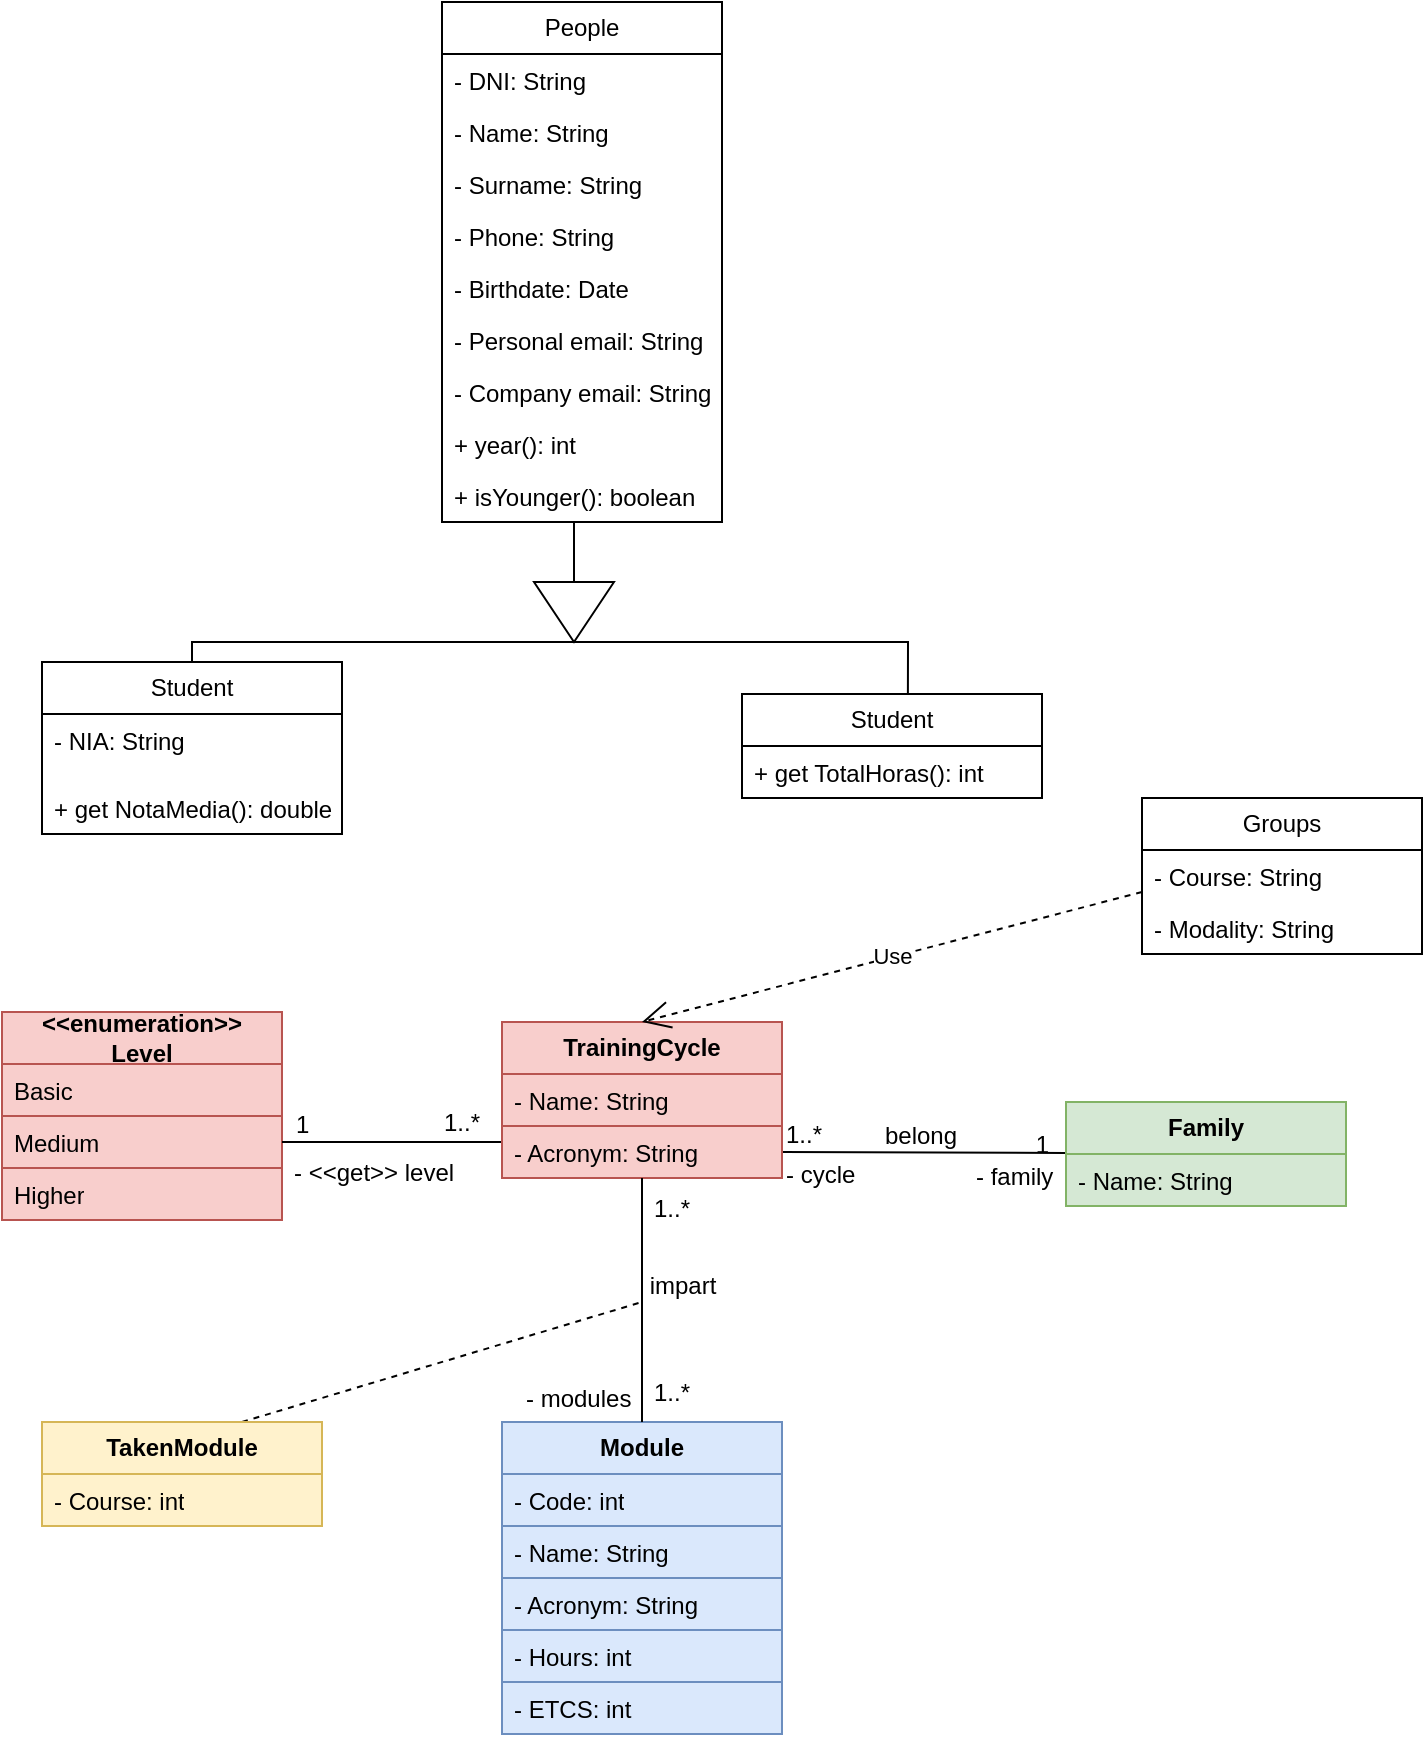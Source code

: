 <mxfile version="22.1.1" type="device">
  <diagram id="C5RBs43oDa-KdzZeNtuy" name="Page-1">
    <mxGraphModel dx="1941" dy="1735" grid="1" gridSize="10" guides="1" tooltips="1" connect="1" arrows="1" fold="1" page="1" pageScale="1" pageWidth="827" pageHeight="1169" math="0" shadow="0">
      <root>
        <mxCell id="WIyWlLk6GJQsqaUBKTNV-0" />
        <mxCell id="WIyWlLk6GJQsqaUBKTNV-1" parent="WIyWlLk6GJQsqaUBKTNV-0" />
        <mxCell id="zkfFHV4jXpPFQw0GAbJ--26" value="" style="endArrow=none;shadow=0;strokeWidth=1;rounded=0;endFill=0;edgeStyle=elbowEdgeStyle;elbow=vertical;exitX=1;exitY=0.5;exitDx=0;exitDy=0;entryX=0;entryY=0.5;entryDx=0;entryDy=0;startArrow=none;startFill=0;" parent="WIyWlLk6GJQsqaUBKTNV-1" source="N_iFI5LS5mEvIL92M4gW-21" target="N_iFI5LS5mEvIL92M4gW-23" edge="1">
          <mxGeometry x="0.5" y="41" relative="1" as="geometry">
            <mxPoint x="380" y="175" as="sourcePoint" />
            <mxPoint x="530" y="190" as="targetPoint" />
            <mxPoint x="-40" y="32" as="offset" />
          </mxGeometry>
        </mxCell>
        <mxCell id="zkfFHV4jXpPFQw0GAbJ--27" value="1..*" style="resizable=0;align=left;verticalAlign=bottom;labelBackgroundColor=none;fontSize=12;" parent="zkfFHV4jXpPFQw0GAbJ--26" connectable="0" vertex="1">
          <mxGeometry x="-1" relative="1" as="geometry">
            <mxPoint as="offset" />
          </mxGeometry>
        </mxCell>
        <mxCell id="zkfFHV4jXpPFQw0GAbJ--28" value="1" style="resizable=0;align=right;verticalAlign=bottom;labelBackgroundColor=none;fontSize=12;" parent="zkfFHV4jXpPFQw0GAbJ--26" connectable="0" vertex="1">
          <mxGeometry x="1" relative="1" as="geometry">
            <mxPoint x="-7" y="4" as="offset" />
          </mxGeometry>
        </mxCell>
        <mxCell id="zkfFHV4jXpPFQw0GAbJ--29" value="belong" style="text;html=1;resizable=0;points=[];;align=center;verticalAlign=middle;labelBackgroundColor=none;rounded=0;shadow=0;strokeWidth=1;fontSize=12;" parent="zkfFHV4jXpPFQw0GAbJ--26" vertex="1" connectable="0">
          <mxGeometry x="0.5" y="49" relative="1" as="geometry">
            <mxPoint x="-38" y="40" as="offset" />
          </mxGeometry>
        </mxCell>
        <mxCell id="N_iFI5LS5mEvIL92M4gW-12" value="&amp;lt;&amp;lt;enumeration&amp;gt;&amp;gt;&lt;br&gt;Level" style="swimlane;fontStyle=1;childLayout=stackLayout;horizontal=1;startSize=26;fillColor=#f8cecc;horizontalStack=0;resizeParent=1;resizeParentMax=0;resizeLast=0;collapsible=1;marginBottom=0;whiteSpace=wrap;html=1;strokeColor=#b85450;" parent="WIyWlLk6GJQsqaUBKTNV-1" vertex="1">
          <mxGeometry x="-20" y="115" width="140" height="104" as="geometry" />
        </mxCell>
        <mxCell id="N_iFI5LS5mEvIL92M4gW-13" value="Basic" style="text;strokeColor=#b85450;fillColor=#f8cecc;align=left;verticalAlign=top;spacingLeft=4;spacingRight=4;overflow=hidden;rotatable=0;points=[[0,0.5],[1,0.5]];portConstraint=eastwest;whiteSpace=wrap;html=1;" parent="N_iFI5LS5mEvIL92M4gW-12" vertex="1">
          <mxGeometry y="26" width="140" height="26" as="geometry" />
        </mxCell>
        <mxCell id="N_iFI5LS5mEvIL92M4gW-14" value="Medium" style="text;strokeColor=#b85450;fillColor=#f8cecc;align=left;verticalAlign=top;spacingLeft=4;spacingRight=4;overflow=hidden;rotatable=0;points=[[0,0.5],[1,0.5]];portConstraint=eastwest;whiteSpace=wrap;html=1;" parent="N_iFI5LS5mEvIL92M4gW-12" vertex="1">
          <mxGeometry y="52" width="140" height="26" as="geometry" />
        </mxCell>
        <mxCell id="yQklLhSMR-dleaem8t0v-22" value="Higher" style="text;strokeColor=#b85450;fillColor=#f8cecc;align=left;verticalAlign=top;spacingLeft=4;spacingRight=4;overflow=hidden;rotatable=0;points=[[0,0.5],[1,0.5]];portConstraint=eastwest;whiteSpace=wrap;html=1;" vertex="1" parent="N_iFI5LS5mEvIL92M4gW-12">
          <mxGeometry y="78" width="140" height="26" as="geometry" />
        </mxCell>
        <mxCell id="N_iFI5LS5mEvIL92M4gW-16" style="edgeStyle=orthogonalEdgeStyle;rounded=0;orthogonalLoop=1;jettySize=auto;html=1;endArrow=none;endFill=0;" parent="WIyWlLk6GJQsqaUBKTNV-1" source="N_iFI5LS5mEvIL92M4gW-14" edge="1">
          <mxGeometry relative="1" as="geometry">
            <mxPoint x="230" y="180" as="targetPoint" />
          </mxGeometry>
        </mxCell>
        <mxCell id="N_iFI5LS5mEvIL92M4gW-17" value="1" style="resizable=0;align=left;verticalAlign=bottom;labelBackgroundColor=none;fontSize=12;" parent="WIyWlLk6GJQsqaUBKTNV-1" connectable="0" vertex="1">
          <mxGeometry x="125" y="180" as="geometry" />
        </mxCell>
        <mxCell id="N_iFI5LS5mEvIL92M4gW-18" value="1..*" style="resizable=0;align=left;verticalAlign=bottom;labelBackgroundColor=none;fontSize=12;" parent="WIyWlLk6GJQsqaUBKTNV-1" connectable="0" vertex="1">
          <mxGeometry x="205" y="173" as="geometry">
            <mxPoint x="-6" y="6" as="offset" />
          </mxGeometry>
        </mxCell>
        <mxCell id="N_iFI5LS5mEvIL92M4gW-19" value="TrainingCycle" style="swimlane;fontStyle=1;childLayout=stackLayout;horizontal=1;startSize=26;fillColor=#f8cecc;horizontalStack=0;resizeParent=1;resizeParentMax=0;resizeLast=0;collapsible=1;marginBottom=0;whiteSpace=wrap;html=1;strokeColor=#b85450;" parent="WIyWlLk6GJQsqaUBKTNV-1" vertex="1">
          <mxGeometry x="230" y="120" width="140" height="78" as="geometry" />
        </mxCell>
        <mxCell id="N_iFI5LS5mEvIL92M4gW-20" value="-&amp;nbsp;Name: String" style="text;strokeColor=#b85450;fillColor=#f8cecc;align=left;verticalAlign=top;spacingLeft=4;spacingRight=4;overflow=hidden;rotatable=0;points=[[0,0.5],[1,0.5]];portConstraint=eastwest;whiteSpace=wrap;html=1;" parent="N_iFI5LS5mEvIL92M4gW-19" vertex="1">
          <mxGeometry y="26" width="140" height="26" as="geometry" />
        </mxCell>
        <mxCell id="N_iFI5LS5mEvIL92M4gW-21" value="- Acronym: String" style="text;strokeColor=#b85450;fillColor=#f8cecc;align=left;verticalAlign=top;spacingLeft=4;spacingRight=4;overflow=hidden;rotatable=0;points=[[0,0.5],[1,0.5]];portConstraint=eastwest;whiteSpace=wrap;html=1;" parent="N_iFI5LS5mEvIL92M4gW-19" vertex="1">
          <mxGeometry y="52" width="140" height="26" as="geometry" />
        </mxCell>
        <mxCell id="N_iFI5LS5mEvIL92M4gW-23" value="Family" style="swimlane;fontStyle=1;childLayout=stackLayout;horizontal=1;startSize=26;fillColor=#d5e8d4;horizontalStack=0;resizeParent=1;resizeParentMax=0;resizeLast=0;collapsible=1;marginBottom=0;whiteSpace=wrap;html=1;strokeColor=#82b366;" parent="WIyWlLk6GJQsqaUBKTNV-1" vertex="1">
          <mxGeometry x="512" y="160" width="140" height="52" as="geometry" />
        </mxCell>
        <mxCell id="N_iFI5LS5mEvIL92M4gW-24" value="-&amp;nbsp;Name: String" style="text;strokeColor=#82b366;fillColor=#d5e8d4;align=left;verticalAlign=top;spacingLeft=4;spacingRight=4;overflow=hidden;rotatable=0;points=[[0,0.5],[1,0.5]];portConstraint=eastwest;whiteSpace=wrap;html=1;" parent="N_iFI5LS5mEvIL92M4gW-23" vertex="1">
          <mxGeometry y="26" width="140" height="26" as="geometry" />
        </mxCell>
        <mxCell id="N_iFI5LS5mEvIL92M4gW-32" value="Module" style="swimlane;fontStyle=1;childLayout=stackLayout;horizontal=1;startSize=26;fillColor=#dae8fc;horizontalStack=0;resizeParent=1;resizeParentMax=0;resizeLast=0;collapsible=1;marginBottom=0;whiteSpace=wrap;html=1;strokeColor=#6c8ebf;" parent="WIyWlLk6GJQsqaUBKTNV-1" vertex="1">
          <mxGeometry x="230" y="320" width="140" height="156" as="geometry" />
        </mxCell>
        <mxCell id="N_iFI5LS5mEvIL92M4gW-33" value="- Code: int" style="text;strokeColor=#6c8ebf;fillColor=#dae8fc;align=left;verticalAlign=top;spacingLeft=4;spacingRight=4;overflow=hidden;rotatable=0;points=[[0,0.5],[1,0.5]];portConstraint=eastwest;whiteSpace=wrap;html=1;" parent="N_iFI5LS5mEvIL92M4gW-32" vertex="1">
          <mxGeometry y="26" width="140" height="26" as="geometry" />
        </mxCell>
        <mxCell id="N_iFI5LS5mEvIL92M4gW-34" value="- Name: String" style="text;strokeColor=#6c8ebf;fillColor=#dae8fc;align=left;verticalAlign=top;spacingLeft=4;spacingRight=4;overflow=hidden;rotatable=0;points=[[0,0.5],[1,0.5]];portConstraint=eastwest;whiteSpace=wrap;html=1;" parent="N_iFI5LS5mEvIL92M4gW-32" vertex="1">
          <mxGeometry y="52" width="140" height="26" as="geometry" />
        </mxCell>
        <mxCell id="N_iFI5LS5mEvIL92M4gW-35" value="- Acronym: String" style="text;strokeColor=#6c8ebf;fillColor=#dae8fc;align=left;verticalAlign=top;spacingLeft=4;spacingRight=4;overflow=hidden;rotatable=0;points=[[0,0.5],[1,0.5]];portConstraint=eastwest;whiteSpace=wrap;html=1;" parent="N_iFI5LS5mEvIL92M4gW-32" vertex="1">
          <mxGeometry y="78" width="140" height="26" as="geometry" />
        </mxCell>
        <mxCell id="N_iFI5LS5mEvIL92M4gW-36" value="- Hours: int" style="text;strokeColor=#6c8ebf;fillColor=#dae8fc;align=left;verticalAlign=top;spacingLeft=4;spacingRight=4;overflow=hidden;rotatable=0;points=[[0,0.5],[1,0.5]];portConstraint=eastwest;whiteSpace=wrap;html=1;" parent="N_iFI5LS5mEvIL92M4gW-32" vertex="1">
          <mxGeometry y="104" width="140" height="26" as="geometry" />
        </mxCell>
        <mxCell id="N_iFI5LS5mEvIL92M4gW-37" value="- ETCS: int" style="text;strokeColor=#6c8ebf;fillColor=#dae8fc;align=left;verticalAlign=top;spacingLeft=4;spacingRight=4;overflow=hidden;rotatable=0;points=[[0,0.5],[1,0.5]];portConstraint=eastwest;whiteSpace=wrap;html=1;" parent="N_iFI5LS5mEvIL92M4gW-32" vertex="1">
          <mxGeometry y="130" width="140" height="26" as="geometry" />
        </mxCell>
        <mxCell id="N_iFI5LS5mEvIL92M4gW-44" style="edgeStyle=orthogonalEdgeStyle;rounded=0;orthogonalLoop=1;jettySize=auto;html=1;endArrow=none;endFill=0;exitX=0.5;exitY=0;exitDx=0;exitDy=0;entryX=0.5;entryY=1;entryDx=0;entryDy=0;" parent="WIyWlLk6GJQsqaUBKTNV-1" source="N_iFI5LS5mEvIL92M4gW-32" target="N_iFI5LS5mEvIL92M4gW-19" edge="1">
          <mxGeometry relative="1" as="geometry">
            <mxPoint x="130" y="221" as="sourcePoint" />
            <mxPoint x="299.02" y="224.988" as="targetPoint" />
          </mxGeometry>
        </mxCell>
        <mxCell id="N_iFI5LS5mEvIL92M4gW-45" value="1..*" style="resizable=0;align=left;verticalAlign=bottom;labelBackgroundColor=none;fontSize=12;" parent="WIyWlLk6GJQsqaUBKTNV-1" connectable="0" vertex="1">
          <mxGeometry x="249" y="208" as="geometry">
            <mxPoint x="55" y="14" as="offset" />
          </mxGeometry>
        </mxCell>
        <mxCell id="N_iFI5LS5mEvIL92M4gW-46" value="1..*" style="resizable=0;align=left;verticalAlign=bottom;labelBackgroundColor=none;fontSize=12;" parent="WIyWlLk6GJQsqaUBKTNV-1" connectable="0" vertex="1">
          <mxGeometry x="249" y="300" as="geometry">
            <mxPoint x="55" y="14" as="offset" />
          </mxGeometry>
        </mxCell>
        <mxCell id="N_iFI5LS5mEvIL92M4gW-48" value="impart" style="text;html=1;resizable=0;points=[];;align=center;verticalAlign=middle;labelBackgroundColor=none;rounded=0;shadow=0;strokeWidth=1;fontSize=12;" parent="WIyWlLk6GJQsqaUBKTNV-1" vertex="1" connectable="0">
          <mxGeometry x="440" y="171" as="geometry">
            <mxPoint x="-120" y="81" as="offset" />
          </mxGeometry>
        </mxCell>
        <mxCell id="yQklLhSMR-dleaem8t0v-0" value="People" style="swimlane;fontStyle=0;childLayout=stackLayout;horizontal=1;startSize=26;fillColor=none;horizontalStack=0;resizeParent=1;resizeParentMax=0;resizeLast=0;collapsible=1;marginBottom=0;whiteSpace=wrap;html=1;" vertex="1" parent="WIyWlLk6GJQsqaUBKTNV-1">
          <mxGeometry x="200" y="-390" width="140" height="260" as="geometry" />
        </mxCell>
        <mxCell id="yQklLhSMR-dleaem8t0v-1" value="- DNI: String" style="text;strokeColor=none;fillColor=none;align=left;verticalAlign=top;spacingLeft=4;spacingRight=4;overflow=hidden;rotatable=0;points=[[0,0.5],[1,0.5]];portConstraint=eastwest;whiteSpace=wrap;html=1;" vertex="1" parent="yQklLhSMR-dleaem8t0v-0">
          <mxGeometry y="26" width="140" height="26" as="geometry" />
        </mxCell>
        <mxCell id="yQklLhSMR-dleaem8t0v-2" value="- Name: String" style="text;strokeColor=none;fillColor=none;align=left;verticalAlign=top;spacingLeft=4;spacingRight=4;overflow=hidden;rotatable=0;points=[[0,0.5],[1,0.5]];portConstraint=eastwest;whiteSpace=wrap;html=1;" vertex="1" parent="yQklLhSMR-dleaem8t0v-0">
          <mxGeometry y="52" width="140" height="26" as="geometry" />
        </mxCell>
        <mxCell id="yQklLhSMR-dleaem8t0v-3" value="- Surname: String" style="text;strokeColor=none;fillColor=none;align=left;verticalAlign=top;spacingLeft=4;spacingRight=4;overflow=hidden;rotatable=0;points=[[0,0.5],[1,0.5]];portConstraint=eastwest;whiteSpace=wrap;html=1;" vertex="1" parent="yQklLhSMR-dleaem8t0v-0">
          <mxGeometry y="78" width="140" height="26" as="geometry" />
        </mxCell>
        <mxCell id="yQklLhSMR-dleaem8t0v-4" value="- Phone: String" style="text;strokeColor=none;fillColor=none;align=left;verticalAlign=top;spacingLeft=4;spacingRight=4;overflow=hidden;rotatable=0;points=[[0,0.5],[1,0.5]];portConstraint=eastwest;whiteSpace=wrap;html=1;" vertex="1" parent="yQklLhSMR-dleaem8t0v-0">
          <mxGeometry y="104" width="140" height="26" as="geometry" />
        </mxCell>
        <mxCell id="yQklLhSMR-dleaem8t0v-5" value="- Birthdate: Date" style="text;strokeColor=none;fillColor=none;align=left;verticalAlign=top;spacingLeft=4;spacingRight=4;overflow=hidden;rotatable=0;points=[[0,0.5],[1,0.5]];portConstraint=eastwest;whiteSpace=wrap;html=1;" vertex="1" parent="yQklLhSMR-dleaem8t0v-0">
          <mxGeometry y="130" width="140" height="26" as="geometry" />
        </mxCell>
        <mxCell id="yQklLhSMR-dleaem8t0v-6" value="- Personal email: String" style="text;strokeColor=none;fillColor=none;align=left;verticalAlign=top;spacingLeft=4;spacingRight=4;overflow=hidden;rotatable=0;points=[[0,0.5],[1,0.5]];portConstraint=eastwest;whiteSpace=wrap;html=1;" vertex="1" parent="yQklLhSMR-dleaem8t0v-0">
          <mxGeometry y="156" width="140" height="26" as="geometry" />
        </mxCell>
        <mxCell id="yQklLhSMR-dleaem8t0v-7" value="- Company email: String" style="text;strokeColor=none;fillColor=none;align=left;verticalAlign=top;spacingLeft=4;spacingRight=4;overflow=hidden;rotatable=0;points=[[0,0.5],[1,0.5]];portConstraint=eastwest;whiteSpace=wrap;html=1;" vertex="1" parent="yQklLhSMR-dleaem8t0v-0">
          <mxGeometry y="182" width="140" height="26" as="geometry" />
        </mxCell>
        <mxCell id="yQklLhSMR-dleaem8t0v-36" value="+ year(): int" style="text;strokeColor=none;fillColor=none;align=left;verticalAlign=top;spacingLeft=4;spacingRight=4;overflow=hidden;rotatable=0;points=[[0,0.5],[1,0.5]];portConstraint=eastwest;whiteSpace=wrap;html=1;" vertex="1" parent="yQklLhSMR-dleaem8t0v-0">
          <mxGeometry y="208" width="140" height="26" as="geometry" />
        </mxCell>
        <mxCell id="yQklLhSMR-dleaem8t0v-37" value="+ isYounger(): boolean" style="text;strokeColor=none;fillColor=none;align=left;verticalAlign=top;spacingLeft=4;spacingRight=4;overflow=hidden;rotatable=0;points=[[0,0.5],[1,0.5]];portConstraint=eastwest;whiteSpace=wrap;html=1;" vertex="1" parent="yQklLhSMR-dleaem8t0v-0">
          <mxGeometry y="234" width="140" height="26" as="geometry" />
        </mxCell>
        <mxCell id="yQklLhSMR-dleaem8t0v-13" value="Groups" style="swimlane;fontStyle=0;childLayout=stackLayout;horizontal=1;startSize=26;fillColor=none;horizontalStack=0;resizeParent=1;resizeParentMax=0;resizeLast=0;collapsible=1;marginBottom=0;whiteSpace=wrap;html=1;" vertex="1" parent="WIyWlLk6GJQsqaUBKTNV-1">
          <mxGeometry x="550" y="8" width="140" height="78" as="geometry" />
        </mxCell>
        <mxCell id="yQklLhSMR-dleaem8t0v-14" value="- Course: String" style="text;strokeColor=none;fillColor=none;align=left;verticalAlign=top;spacingLeft=4;spacingRight=4;overflow=hidden;rotatable=0;points=[[0,0.5],[1,0.5]];portConstraint=eastwest;whiteSpace=wrap;html=1;" vertex="1" parent="yQklLhSMR-dleaem8t0v-13">
          <mxGeometry y="26" width="140" height="26" as="geometry" />
        </mxCell>
        <mxCell id="yQklLhSMR-dleaem8t0v-15" value="- Modality: String" style="text;strokeColor=none;fillColor=none;align=left;verticalAlign=top;spacingLeft=4;spacingRight=4;overflow=hidden;rotatable=0;points=[[0,0.5],[1,0.5]];portConstraint=eastwest;whiteSpace=wrap;html=1;" vertex="1" parent="yQklLhSMR-dleaem8t0v-13">
          <mxGeometry y="52" width="140" height="26" as="geometry" />
        </mxCell>
        <mxCell id="yQklLhSMR-dleaem8t0v-24" value="- &lt;&lt;get&gt;&gt; level" style="resizable=0;align=left;verticalAlign=bottom;labelBackgroundColor=none;fontSize=12;" connectable="0" vertex="1" parent="WIyWlLk6GJQsqaUBKTNV-1">
          <mxGeometry x="54" y="197" as="geometry">
            <mxPoint x="70" y="7" as="offset" />
          </mxGeometry>
        </mxCell>
        <mxCell id="yQklLhSMR-dleaem8t0v-25" value="- cycle" style="resizable=0;align=left;verticalAlign=bottom;labelBackgroundColor=none;fontSize=12;" connectable="0" vertex="1" parent="WIyWlLk6GJQsqaUBKTNV-1">
          <mxGeometry x="300" y="198" as="geometry">
            <mxPoint x="70" y="7" as="offset" />
          </mxGeometry>
        </mxCell>
        <mxCell id="yQklLhSMR-dleaem8t0v-26" value="- family" style="resizable=0;align=left;verticalAlign=bottom;labelBackgroundColor=none;fontSize=12;" connectable="0" vertex="1" parent="WIyWlLk6GJQsqaUBKTNV-1">
          <mxGeometry x="390" y="204" as="geometry">
            <mxPoint x="75" y="2" as="offset" />
          </mxGeometry>
        </mxCell>
        <mxCell id="yQklLhSMR-dleaem8t0v-27" value="- modules" style="resizable=0;align=left;verticalAlign=bottom;labelBackgroundColor=none;fontSize=12;" connectable="0" vertex="1" parent="WIyWlLk6GJQsqaUBKTNV-1">
          <mxGeometry x="170" y="310" as="geometry">
            <mxPoint x="70" y="7" as="offset" />
          </mxGeometry>
        </mxCell>
        <mxCell id="yQklLhSMR-dleaem8t0v-29" value="" style="endArrow=none;dashed=1;html=1;rounded=0;" edge="1" parent="WIyWlLk6GJQsqaUBKTNV-1">
          <mxGeometry width="50" height="50" relative="1" as="geometry">
            <mxPoint x="100" y="320" as="sourcePoint" />
            <mxPoint x="300" y="260" as="targetPoint" />
          </mxGeometry>
        </mxCell>
        <mxCell id="yQklLhSMR-dleaem8t0v-34" value="TakenModule" style="swimlane;fontStyle=1;childLayout=stackLayout;horizontal=1;startSize=26;fillColor=#fff2cc;horizontalStack=0;resizeParent=1;resizeParentMax=0;resizeLast=0;collapsible=1;marginBottom=0;whiteSpace=wrap;html=1;strokeColor=#d6b656;" vertex="1" parent="WIyWlLk6GJQsqaUBKTNV-1">
          <mxGeometry y="320" width="140" height="52" as="geometry" />
        </mxCell>
        <mxCell id="yQklLhSMR-dleaem8t0v-35" value="-&amp;nbsp;Course: int" style="text;strokeColor=#d6b656;fillColor=#fff2cc;align=left;verticalAlign=top;spacingLeft=4;spacingRight=4;overflow=hidden;rotatable=0;points=[[0,0.5],[1,0.5]];portConstraint=eastwest;whiteSpace=wrap;html=1;" vertex="1" parent="yQklLhSMR-dleaem8t0v-34">
          <mxGeometry y="26" width="140" height="26" as="geometry" />
        </mxCell>
        <mxCell id="yQklLhSMR-dleaem8t0v-38" value="" style="triangle;whiteSpace=wrap;html=1;direction=south;" vertex="1" parent="WIyWlLk6GJQsqaUBKTNV-1">
          <mxGeometry x="246" y="-100" width="40" height="30" as="geometry" />
        </mxCell>
        <mxCell id="yQklLhSMR-dleaem8t0v-39" value="" style="endArrow=none;html=1;rounded=0;exitX=0;exitY=0.5;exitDx=0;exitDy=0;" edge="1" parent="WIyWlLk6GJQsqaUBKTNV-1" source="yQklLhSMR-dleaem8t0v-38">
          <mxGeometry width="50" height="50" relative="1" as="geometry">
            <mxPoint x="180" y="-80" as="sourcePoint" />
            <mxPoint x="266" y="-130" as="targetPoint" />
          </mxGeometry>
        </mxCell>
        <mxCell id="yQklLhSMR-dleaem8t0v-40" value="" style="endArrow=none;html=1;rounded=0;entryX=1;entryY=0.5;entryDx=0;entryDy=0;exitX=0.5;exitY=0;exitDx=0;exitDy=0;" edge="1" parent="WIyWlLk6GJQsqaUBKTNV-1" source="yQklLhSMR-dleaem8t0v-42" target="yQklLhSMR-dleaem8t0v-38">
          <mxGeometry width="50" height="50" relative="1" as="geometry">
            <mxPoint x="140" y="-70" as="sourcePoint" />
            <mxPoint x="190" y="-130" as="targetPoint" />
            <Array as="points">
              <mxPoint x="75" y="-70" />
            </Array>
          </mxGeometry>
        </mxCell>
        <mxCell id="yQklLhSMR-dleaem8t0v-41" value="" style="endArrow=none;html=1;rounded=0;exitX=1;exitY=0.5;exitDx=0;exitDy=0;entryX=0.553;entryY=0;entryDx=0;entryDy=0;entryPerimeter=0;" edge="1" parent="WIyWlLk6GJQsqaUBKTNV-1" source="yQklLhSMR-dleaem8t0v-38" target="yQklLhSMR-dleaem8t0v-45">
          <mxGeometry width="50" height="50" relative="1" as="geometry">
            <mxPoint x="150" y="-60" as="sourcePoint" />
            <mxPoint x="430" y="-70" as="targetPoint" />
            <Array as="points">
              <mxPoint x="433" y="-70" />
            </Array>
          </mxGeometry>
        </mxCell>
        <mxCell id="yQklLhSMR-dleaem8t0v-42" value="Student" style="swimlane;fontStyle=0;childLayout=stackLayout;horizontal=1;startSize=26;fillColor=none;horizontalStack=0;resizeParent=1;resizeParentMax=0;resizeLast=0;collapsible=1;marginBottom=0;whiteSpace=wrap;html=1;" vertex="1" parent="WIyWlLk6GJQsqaUBKTNV-1">
          <mxGeometry y="-60" width="150" height="86" as="geometry" />
        </mxCell>
        <mxCell id="yQklLhSMR-dleaem8t0v-43" value="- NIA: String" style="text;strokeColor=none;fillColor=none;align=left;verticalAlign=top;spacingLeft=4;spacingRight=4;overflow=hidden;rotatable=0;points=[[0,0.5],[1,0.5]];portConstraint=eastwest;whiteSpace=wrap;html=1;" vertex="1" parent="yQklLhSMR-dleaem8t0v-42">
          <mxGeometry y="26" width="150" height="34" as="geometry" />
        </mxCell>
        <mxCell id="yQklLhSMR-dleaem8t0v-44" value="+ get NotaMedia(): double" style="text;strokeColor=none;fillColor=none;align=left;verticalAlign=top;spacingLeft=4;spacingRight=4;overflow=hidden;rotatable=0;points=[[0,0.5],[1,0.5]];portConstraint=eastwest;whiteSpace=wrap;html=1;" vertex="1" parent="yQklLhSMR-dleaem8t0v-42">
          <mxGeometry y="60" width="150" height="26" as="geometry" />
        </mxCell>
        <mxCell id="yQklLhSMR-dleaem8t0v-45" value="Student" style="swimlane;fontStyle=0;childLayout=stackLayout;horizontal=1;startSize=26;fillColor=none;horizontalStack=0;resizeParent=1;resizeParentMax=0;resizeLast=0;collapsible=1;marginBottom=0;whiteSpace=wrap;html=1;" vertex="1" parent="WIyWlLk6GJQsqaUBKTNV-1">
          <mxGeometry x="350" y="-44" width="150" height="52" as="geometry" />
        </mxCell>
        <mxCell id="yQklLhSMR-dleaem8t0v-47" value="+ get TotalHoras(): int" style="text;strokeColor=none;fillColor=none;align=left;verticalAlign=top;spacingLeft=4;spacingRight=4;overflow=hidden;rotatable=0;points=[[0,0.5],[1,0.5]];portConstraint=eastwest;whiteSpace=wrap;html=1;" vertex="1" parent="yQklLhSMR-dleaem8t0v-45">
          <mxGeometry y="26" width="150" height="26" as="geometry" />
        </mxCell>
        <mxCell id="yQklLhSMR-dleaem8t0v-48" value="Use" style="endArrow=open;endSize=12;dashed=1;html=1;rounded=0;exitX=0;exitY=0.808;exitDx=0;exitDy=0;exitPerimeter=0;entryX=0.5;entryY=0;entryDx=0;entryDy=0;" edge="1" parent="WIyWlLk6GJQsqaUBKTNV-1" source="yQklLhSMR-dleaem8t0v-14" target="N_iFI5LS5mEvIL92M4gW-19">
          <mxGeometry width="160" relative="1" as="geometry">
            <mxPoint x="90" y="-10" as="sourcePoint" />
            <mxPoint x="250" y="-10" as="targetPoint" />
          </mxGeometry>
        </mxCell>
      </root>
    </mxGraphModel>
  </diagram>
</mxfile>
